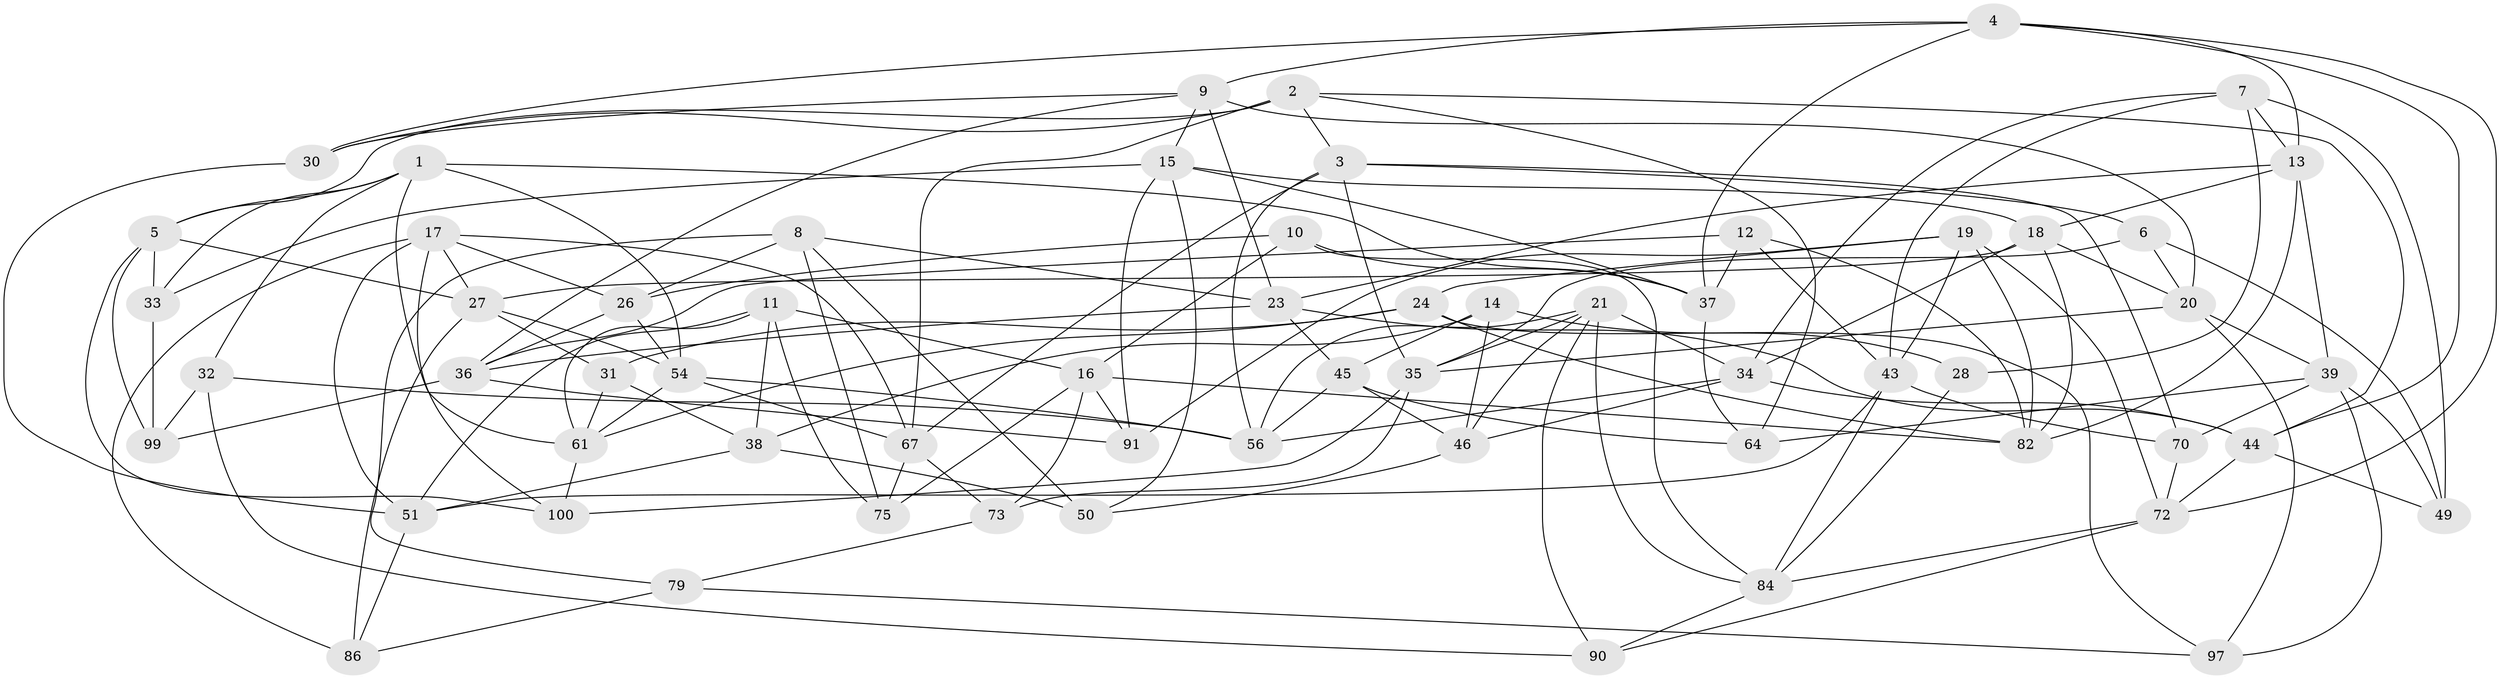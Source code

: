 // original degree distribution, {4: 1.0}
// Generated by graph-tools (version 1.1) at 2025/39/02/21/25 10:39:02]
// undirected, 61 vertices, 156 edges
graph export_dot {
graph [start="1"]
  node [color=gray90,style=filled];
  1 [super="+77"];
  2 [super="+69"];
  3 [super="+58"];
  4 [super="+48"];
  5 [super="+92"];
  6;
  7 [super="+47"];
  8 [super="+22"];
  9 [super="+29"];
  10;
  11 [super="+40"];
  12;
  13 [super="+78"];
  14;
  15 [super="+88"];
  16 [super="+65"];
  17 [super="+42"];
  18 [super="+59"];
  19 [super="+66"];
  20 [super="+25"];
  21 [super="+85"];
  23 [super="+83"];
  24 [super="+98"];
  26 [super="+60"];
  27 [super="+76"];
  28;
  30;
  31;
  32;
  33;
  34 [super="+57"];
  35 [super="+93"];
  36 [super="+52"];
  37 [super="+41"];
  38 [super="+55"];
  39 [super="+62"];
  43 [super="+96"];
  44 [super="+53"];
  45 [super="+68"];
  46 [super="+89"];
  49;
  50;
  51 [super="+81"];
  54 [super="+71"];
  56 [super="+63"];
  61 [super="+87"];
  64;
  67 [super="+80"];
  70;
  72 [super="+74"];
  73;
  75;
  79;
  82 [super="+95"];
  84 [super="+94"];
  86;
  90;
  91;
  97;
  99;
  100;
  1 -- 5;
  1 -- 61;
  1 -- 54;
  1 -- 32;
  1 -- 37;
  1 -- 33;
  2 -- 3;
  2 -- 64;
  2 -- 5;
  2 -- 67;
  2 -- 30;
  2 -- 44;
  3 -- 6;
  3 -- 35;
  3 -- 56;
  3 -- 67;
  3 -- 70;
  4 -- 72;
  4 -- 13;
  4 -- 9;
  4 -- 30;
  4 -- 44;
  4 -- 37;
  5 -- 99;
  5 -- 27;
  5 -- 33;
  5 -- 100;
  6 -- 49;
  6 -- 35;
  6 -- 20;
  7 -- 28 [weight=2];
  7 -- 13;
  7 -- 43;
  7 -- 49;
  7 -- 34;
  8 -- 23;
  8 -- 50;
  8 -- 26 [weight=2];
  8 -- 75;
  8 -- 79;
  9 -- 36;
  9 -- 15;
  9 -- 20;
  9 -- 30;
  9 -- 23;
  10 -- 16;
  10 -- 84;
  10 -- 37;
  10 -- 26;
  11 -- 75;
  11 -- 51;
  11 -- 61;
  11 -- 38 [weight=2];
  11 -- 16;
  12 -- 43;
  12 -- 82;
  12 -- 36;
  12 -- 37;
  13 -- 18;
  13 -- 82;
  13 -- 23;
  13 -- 39;
  14 -- 28;
  14 -- 38;
  14 -- 46;
  14 -- 45;
  15 -- 33;
  15 -- 91;
  15 -- 50;
  15 -- 37;
  15 -- 18;
  16 -- 75;
  16 -- 82;
  16 -- 73;
  16 -- 91;
  17 -- 86;
  17 -- 27;
  17 -- 26;
  17 -- 67;
  17 -- 100;
  17 -- 51;
  18 -- 27;
  18 -- 20;
  18 -- 34;
  18 -- 82;
  19 -- 24 [weight=2];
  19 -- 72;
  19 -- 82;
  19 -- 91;
  19 -- 43;
  20 -- 35;
  20 -- 97;
  20 -- 39;
  21 -- 35;
  21 -- 56;
  21 -- 34;
  21 -- 90;
  21 -- 84;
  21 -- 46;
  23 -- 45;
  23 -- 36;
  23 -- 44;
  24 -- 97;
  24 -- 61;
  24 -- 82;
  24 -- 31;
  26 -- 54;
  26 -- 36;
  27 -- 54;
  27 -- 86;
  27 -- 31;
  28 -- 84;
  30 -- 51;
  31 -- 61;
  31 -- 38;
  32 -- 90;
  32 -- 99;
  32 -- 56;
  33 -- 99;
  34 -- 46;
  34 -- 56;
  34 -- 44;
  35 -- 100;
  35 -- 73;
  36 -- 99;
  36 -- 91;
  37 -- 64;
  38 -- 51;
  38 -- 50;
  39 -- 70;
  39 -- 49;
  39 -- 64;
  39 -- 97;
  43 -- 70;
  43 -- 51;
  43 -- 84;
  44 -- 72;
  44 -- 49;
  45 -- 46 [weight=2];
  45 -- 64;
  45 -- 56;
  46 -- 50;
  51 -- 86;
  54 -- 61;
  54 -- 56;
  54 -- 67;
  61 -- 100;
  67 -- 75;
  67 -- 73;
  70 -- 72;
  72 -- 90;
  72 -- 84;
  73 -- 79;
  79 -- 97;
  79 -- 86;
  84 -- 90;
}
